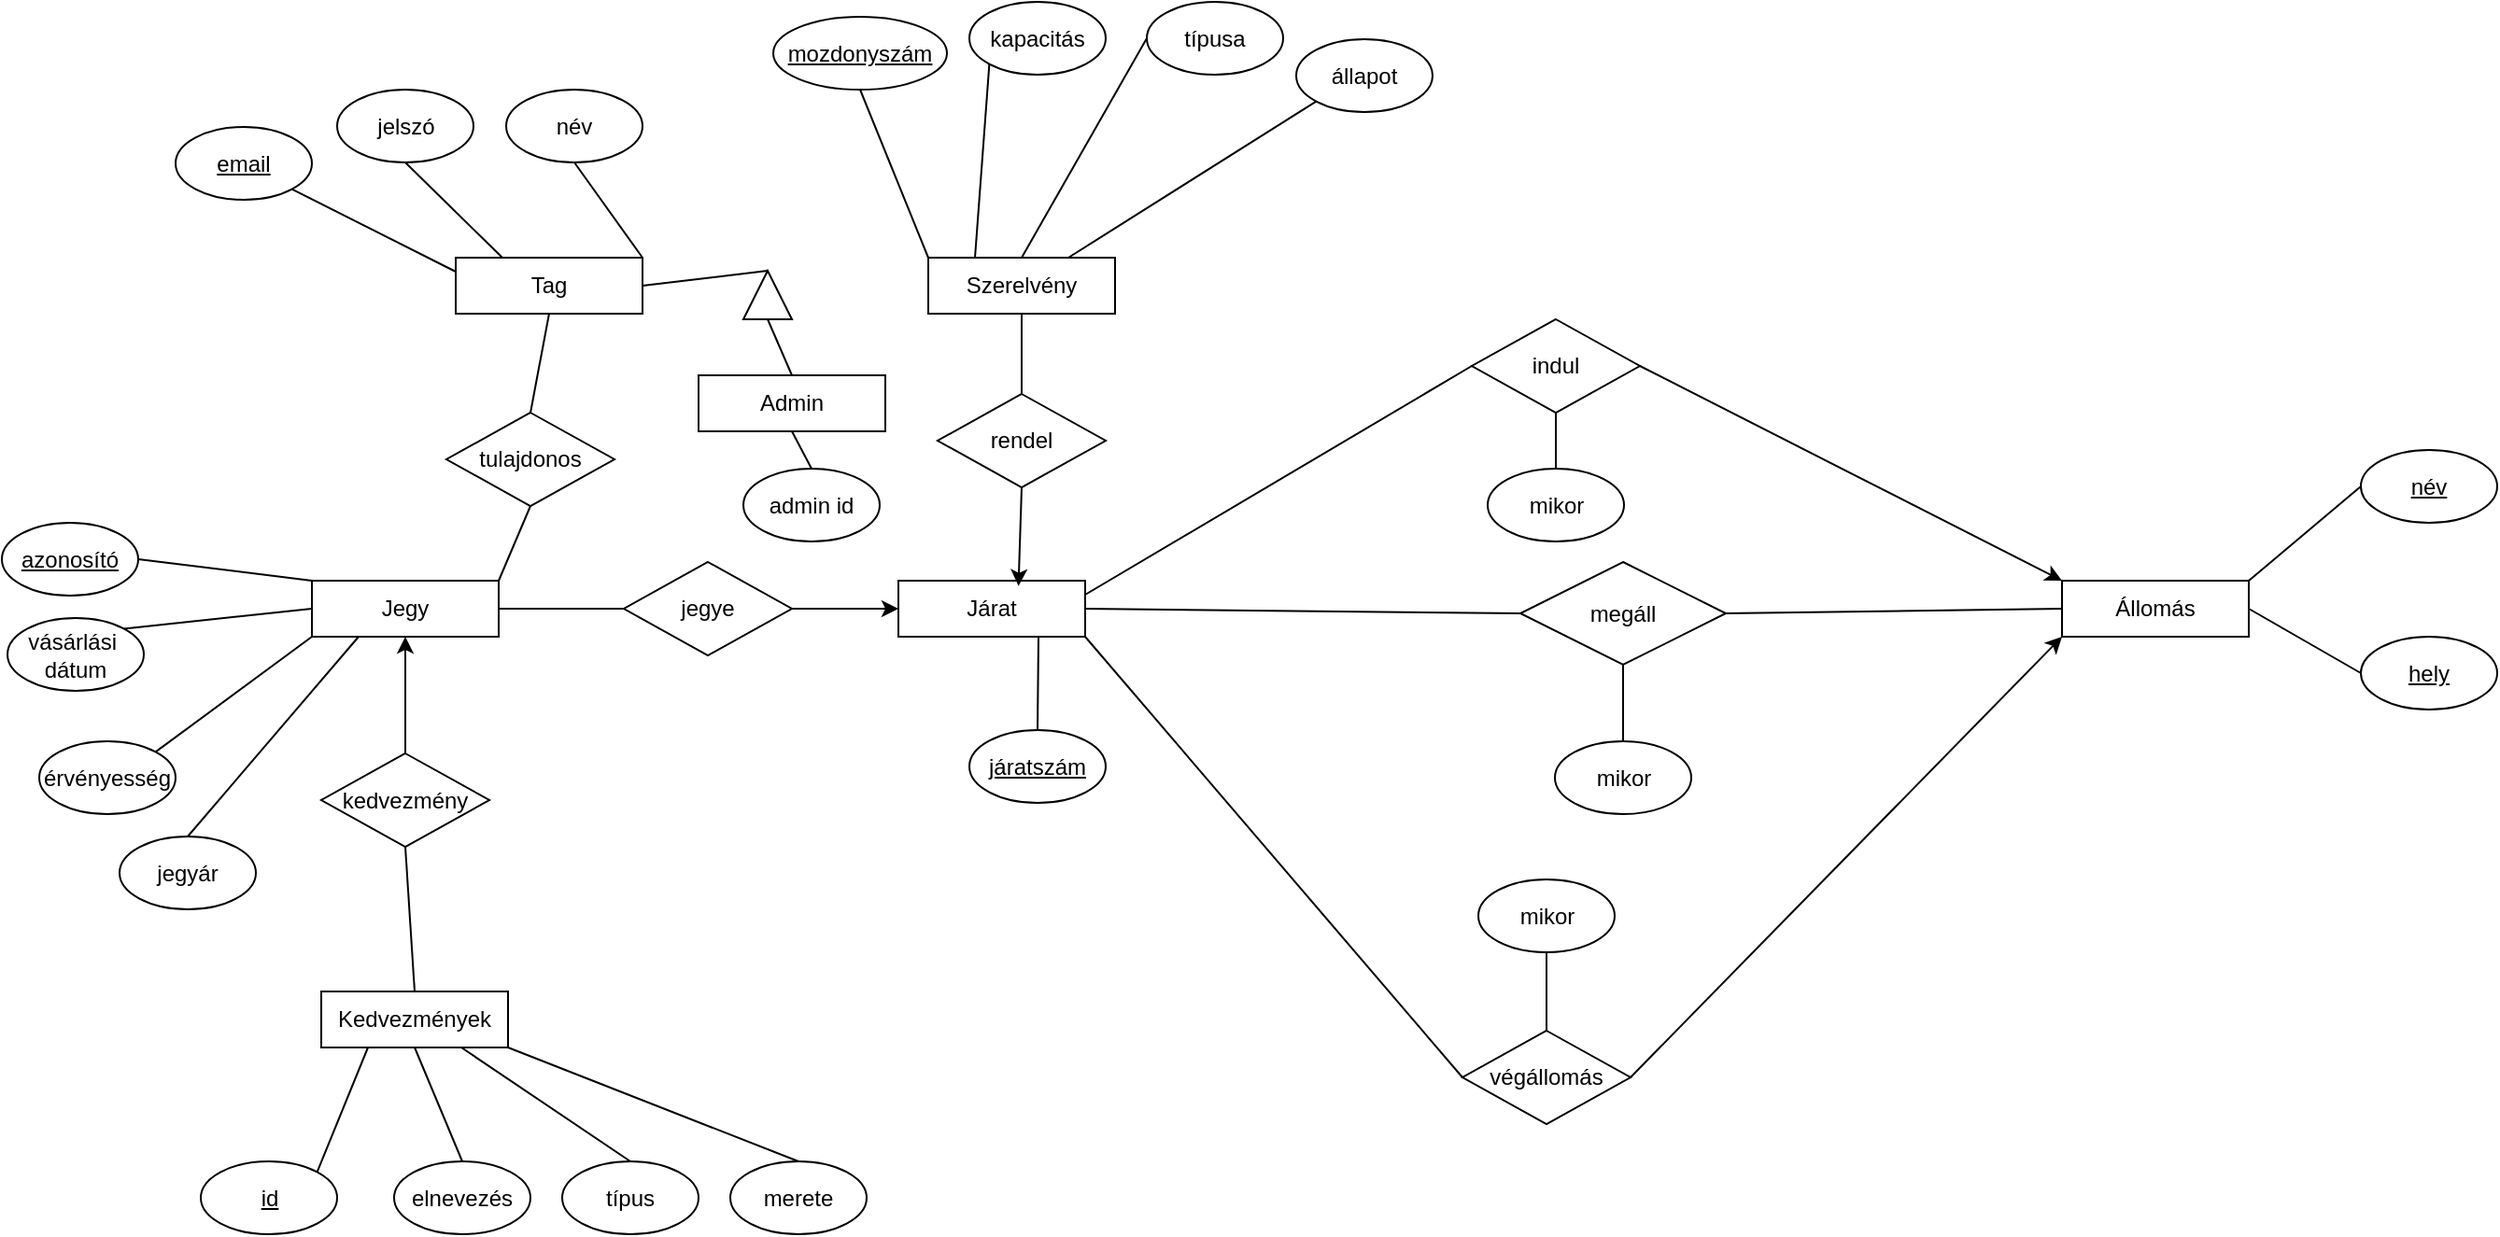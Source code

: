 <mxfile version="24.7.17">
  <diagram name="1 oldal" id="Ku8kSpyPXHSGorX3yKVs">
    <mxGraphModel dx="2261" dy="844" grid="1" gridSize="10" guides="1" tooltips="1" connect="1" arrows="1" fold="1" page="1" pageScale="1" pageWidth="827" pageHeight="1169" math="0" shadow="0">
      <root>
        <mxCell id="0" />
        <mxCell id="1" parent="0" />
        <mxCell id="ffowKbURBQ_B1bzKh_Tq-7" value="Állomás" style="rounded=0;whiteSpace=wrap;html=1;strokeColor=default;align=center;verticalAlign=middle;fontFamily=Helvetica;fontSize=12;fontColor=default;fillColor=default;" parent="1" vertex="1">
          <mxGeometry x="690" y="460" width="100" height="30" as="geometry" />
        </mxCell>
        <mxCell id="ffowKbURBQ_B1bzKh_Tq-24" value="&lt;u&gt;név&lt;/u&gt;" style="ellipse;whiteSpace=wrap;html=1;align=center;strokeColor=default;verticalAlign=middle;fontFamily=Helvetica;fontSize=12;fontColor=default;fillColor=default;" parent="1" vertex="1">
          <mxGeometry x="850" y="390" width="73" height="39" as="geometry" />
        </mxCell>
        <mxCell id="ffowKbURBQ_B1bzKh_Tq-26" value="hely" style="ellipse;whiteSpace=wrap;html=1;align=center;strokeColor=default;verticalAlign=middle;fontFamily=Helvetica;fontSize=12;fontColor=default;fillColor=default;fontStyle=4" parent="1" vertex="1">
          <mxGeometry x="850" y="490" width="73" height="39" as="geometry" />
        </mxCell>
        <mxCell id="ffowKbURBQ_B1bzKh_Tq-27" value="" style="endArrow=none;html=1;rounded=0;entryX=0;entryY=0.5;entryDx=0;entryDy=0;exitX=1;exitY=0;exitDx=0;exitDy=0;strokeColor=default;align=center;verticalAlign=middle;fontFamily=Helvetica;fontSize=12;fontColor=default;fillColor=default;" parent="1" source="ffowKbURBQ_B1bzKh_Tq-7" target="ffowKbURBQ_B1bzKh_Tq-24" edge="1">
          <mxGeometry width="50" height="50" relative="1" as="geometry">
            <mxPoint x="470" y="450" as="sourcePoint" />
            <mxPoint x="520" y="400" as="targetPoint" />
          </mxGeometry>
        </mxCell>
        <mxCell id="ffowKbURBQ_B1bzKh_Tq-28" value="" style="endArrow=none;html=1;rounded=0;entryX=0;entryY=0.5;entryDx=0;entryDy=0;exitX=1;exitY=0.5;exitDx=0;exitDy=0;strokeColor=default;align=center;verticalAlign=middle;fontFamily=Helvetica;fontSize=12;fontColor=default;fillColor=default;" parent="1" source="ffowKbURBQ_B1bzKh_Tq-7" target="ffowKbURBQ_B1bzKh_Tq-26" edge="1">
          <mxGeometry width="50" height="50" relative="1" as="geometry">
            <mxPoint x="470" y="450" as="sourcePoint" />
            <mxPoint x="520" y="400" as="targetPoint" />
          </mxGeometry>
        </mxCell>
        <mxCell id="ffowKbURBQ_B1bzKh_Tq-33" value="megáll" style="shape=rhombus;perimeter=rhombusPerimeter;whiteSpace=wrap;html=1;align=center;strokeColor=default;verticalAlign=middle;fontFamily=Helvetica;fontSize=12;fontColor=default;fillColor=default;" parent="1" vertex="1">
          <mxGeometry x="400" y="450" width="110" height="55" as="geometry" />
        </mxCell>
        <mxCell id="ffowKbURBQ_B1bzKh_Tq-34" value="" style="endArrow=none;html=1;rounded=0;entryX=1;entryY=0.5;entryDx=0;entryDy=0;exitX=0;exitY=0.5;exitDx=0;exitDy=0;strokeColor=default;align=center;verticalAlign=middle;fontFamily=Helvetica;fontSize=12;fontColor=default;fillColor=default;" parent="1" source="ffowKbURBQ_B1bzKh_Tq-33" target="ffowKbURBQ_B1bzKh_Tq-52" edge="1">
          <mxGeometry width="50" height="50" relative="1" as="geometry">
            <mxPoint x="430" y="290" as="sourcePoint" />
            <mxPoint x="170" y="475" as="targetPoint" />
          </mxGeometry>
        </mxCell>
        <mxCell id="ffowKbURBQ_B1bzKh_Tq-35" value="" style="endArrow=none;html=1;rounded=0;exitX=0;exitY=0.5;exitDx=0;exitDy=0;entryX=1;entryY=0.5;entryDx=0;entryDy=0;strokeColor=default;align=center;verticalAlign=middle;fontFamily=Helvetica;fontSize=12;fontColor=default;fillColor=default;" parent="1" source="ffowKbURBQ_B1bzKh_Tq-7" target="ffowKbURBQ_B1bzKh_Tq-33" edge="1">
          <mxGeometry width="50" height="50" relative="1" as="geometry">
            <mxPoint x="430" y="290" as="sourcePoint" />
            <mxPoint x="490" y="480" as="targetPoint" />
          </mxGeometry>
        </mxCell>
        <mxCell id="ffowKbURBQ_B1bzKh_Tq-36" value="mikor" style="ellipse;whiteSpace=wrap;html=1;align=center;strokeColor=default;verticalAlign=middle;fontFamily=Helvetica;fontSize=12;fontColor=default;fillColor=default;" parent="1" vertex="1">
          <mxGeometry x="418.5" y="546" width="73" height="39" as="geometry" />
        </mxCell>
        <mxCell id="ffowKbURBQ_B1bzKh_Tq-37" value="" style="endArrow=none;html=1;rounded=0;exitX=0.5;exitY=1;exitDx=0;exitDy=0;entryX=0.5;entryY=0;entryDx=0;entryDy=0;strokeColor=default;align=center;verticalAlign=middle;fontFamily=Helvetica;fontSize=12;fontColor=default;fillColor=default;" parent="1" source="ffowKbURBQ_B1bzKh_Tq-33" target="ffowKbURBQ_B1bzKh_Tq-36" edge="1">
          <mxGeometry width="50" height="50" relative="1" as="geometry">
            <mxPoint x="430" y="290" as="sourcePoint" />
            <mxPoint x="490" y="480" as="targetPoint" />
          </mxGeometry>
        </mxCell>
        <mxCell id="ffowKbURBQ_B1bzKh_Tq-52" value="Járat" style="rounded=0;whiteSpace=wrap;html=1;strokeColor=default;align=center;verticalAlign=middle;fontFamily=Helvetica;fontSize=12;fontColor=default;fillColor=default;" parent="1" vertex="1">
          <mxGeometry x="67" y="460" width="100" height="30" as="geometry" />
        </mxCell>
        <mxCell id="ffowKbURBQ_B1bzKh_Tq-53" value="&lt;u&gt;járatszám&lt;/u&gt;" style="ellipse;whiteSpace=wrap;html=1;align=center;strokeColor=default;verticalAlign=middle;fontFamily=Helvetica;fontSize=12;fontColor=default;fillColor=default;" parent="1" vertex="1">
          <mxGeometry x="105" y="540" width="73" height="39" as="geometry" />
        </mxCell>
        <mxCell id="ffowKbURBQ_B1bzKh_Tq-59" value="" style="endArrow=none;html=1;rounded=0;exitX=0.75;exitY=1;exitDx=0;exitDy=0;entryX=0.5;entryY=0;entryDx=0;entryDy=0;strokeColor=default;align=center;verticalAlign=middle;fontFamily=Helvetica;fontSize=12;fontColor=default;fillColor=default;" parent="1" source="ffowKbURBQ_B1bzKh_Tq-52" target="ffowKbURBQ_B1bzKh_Tq-53" edge="1">
          <mxGeometry width="50" height="50" relative="1" as="geometry">
            <mxPoint x="-21" y="420" as="sourcePoint" />
            <mxPoint x="29" y="630" as="targetPoint" />
          </mxGeometry>
        </mxCell>
        <mxCell id="ffowKbURBQ_B1bzKh_Tq-62" value="" style="endArrow=none;html=1;rounded=0;entryX=0.5;entryY=0;entryDx=0;entryDy=0;exitX=0.5;exitY=1;exitDx=0;exitDy=0;strokeColor=default;align=center;verticalAlign=middle;fontFamily=Helvetica;fontSize=12;fontColor=default;fillColor=default;" parent="1" source="ffowKbURBQ_B1bzKh_Tq-88" target="24KYn_mb2bUi-oEfHAs6-34" edge="1">
          <mxGeometry width="50" height="50" relative="1" as="geometry">
            <mxPoint x="-422.5" y="617.5" as="sourcePoint" />
            <mxPoint x="230.792" y="665.657" as="targetPoint" />
          </mxGeometry>
        </mxCell>
        <mxCell id="ffowKbURBQ_B1bzKh_Tq-69" value="Tag" style="rounded=0;whiteSpace=wrap;html=1;strokeColor=default;align=center;verticalAlign=middle;fontFamily=Helvetica;fontSize=12;fontColor=default;fillColor=default;" parent="1" vertex="1">
          <mxGeometry x="-170" y="287" width="100" height="30" as="geometry" />
        </mxCell>
        <mxCell id="ffowKbURBQ_B1bzKh_Tq-71" value="név" style="ellipse;whiteSpace=wrap;html=1;align=center;strokeColor=default;verticalAlign=middle;fontFamily=Helvetica;fontSize=12;fontColor=default;fillColor=default;" parent="1" vertex="1">
          <mxGeometry x="-143" y="197" width="73" height="39" as="geometry" />
        </mxCell>
        <mxCell id="ffowKbURBQ_B1bzKh_Tq-72" value="jelszó" style="ellipse;whiteSpace=wrap;html=1;align=center;strokeColor=default;verticalAlign=middle;fontFamily=Helvetica;fontSize=12;fontColor=default;fillColor=default;" parent="1" vertex="1">
          <mxGeometry x="-233.5" y="197" width="73" height="39" as="geometry" />
        </mxCell>
        <mxCell id="ffowKbURBQ_B1bzKh_Tq-73" value="email" style="ellipse;whiteSpace=wrap;html=1;align=center;fontStyle=4;strokeColor=default;verticalAlign=middle;fontFamily=Helvetica;fontSize=12;fontColor=default;fillColor=default;" parent="1" vertex="1">
          <mxGeometry x="-320" y="217" width="73" height="39" as="geometry" />
        </mxCell>
        <mxCell id="ffowKbURBQ_B1bzKh_Tq-74" value="" style="endArrow=none;html=1;rounded=0;entryX=1;entryY=1;entryDx=0;entryDy=0;exitX=0;exitY=0.25;exitDx=0;exitDy=0;strokeColor=default;align=center;verticalAlign=middle;fontFamily=Helvetica;fontSize=12;fontColor=default;fillColor=default;" parent="1" source="ffowKbURBQ_B1bzKh_Tq-69" target="ffowKbURBQ_B1bzKh_Tq-73" edge="1">
          <mxGeometry width="50" height="50" relative="1" as="geometry">
            <mxPoint x="100" y="477" as="sourcePoint" />
            <mxPoint x="190" y="587" as="targetPoint" />
          </mxGeometry>
        </mxCell>
        <mxCell id="ffowKbURBQ_B1bzKh_Tq-75" value="" style="endArrow=none;html=1;rounded=0;entryX=0.5;entryY=1;entryDx=0;entryDy=0;exitX=0.25;exitY=0;exitDx=0;exitDy=0;strokeColor=default;align=center;verticalAlign=middle;fontFamily=Helvetica;fontSize=12;fontColor=default;fillColor=default;" parent="1" source="ffowKbURBQ_B1bzKh_Tq-69" target="ffowKbURBQ_B1bzKh_Tq-72" edge="1">
          <mxGeometry width="50" height="50" relative="1" as="geometry">
            <mxPoint x="100" y="477" as="sourcePoint" />
            <mxPoint x="190" y="587" as="targetPoint" />
          </mxGeometry>
        </mxCell>
        <mxCell id="ffowKbURBQ_B1bzKh_Tq-76" value="" style="endArrow=none;html=1;rounded=0;entryX=0.5;entryY=1;entryDx=0;entryDy=0;exitX=1;exitY=0;exitDx=0;exitDy=0;strokeColor=default;align=center;verticalAlign=middle;fontFamily=Helvetica;fontSize=12;fontColor=default;fillColor=default;" parent="1" source="ffowKbURBQ_B1bzKh_Tq-69" target="ffowKbURBQ_B1bzKh_Tq-71" edge="1">
          <mxGeometry width="50" height="50" relative="1" as="geometry">
            <mxPoint x="270" y="-57" as="sourcePoint" />
            <mxPoint x="360" y="53" as="targetPoint" />
          </mxGeometry>
        </mxCell>
        <mxCell id="ffowKbURBQ_B1bzKh_Tq-87" value="" style="endArrow=classic;html=1;rounded=0;entryX=0;entryY=0;entryDx=0;entryDy=0;exitX=1;exitY=0.5;exitDx=0;exitDy=0;strokeColor=default;align=center;verticalAlign=middle;fontFamily=Helvetica;fontSize=12;fontColor=default;fillColor=default;endFill=1;" parent="1" source="ffowKbURBQ_B1bzKh_Tq-88" target="ffowKbURBQ_B1bzKh_Tq-7" edge="1">
          <mxGeometry width="50" height="50" relative="1" as="geometry">
            <mxPoint x="617.5" y="437.5" as="sourcePoint" />
            <mxPoint x="520" y="400" as="targetPoint" />
          </mxGeometry>
        </mxCell>
        <mxCell id="ffowKbURBQ_B1bzKh_Tq-88" value="indul" style="shape=rhombus;double=0;whiteSpace=wrap;html=1;align=center;perimeter=rhombusPerimeter;strokeColor=default;verticalAlign=middle;fontFamily=Helvetica;fontSize=12;fontColor=default;fillColor=default;" parent="1" vertex="1">
          <mxGeometry x="374" y="320" width="90" height="50" as="geometry" />
        </mxCell>
        <mxCell id="ffowKbURBQ_B1bzKh_Tq-90" value="" style="endArrow=none;html=1;rounded=0;exitX=0;exitY=0.5;exitDx=0;exitDy=0;entryX=1;entryY=0.25;entryDx=0;entryDy=0;strokeColor=default;align=center;verticalAlign=middle;fontFamily=Helvetica;fontSize=12;fontColor=default;fillColor=default;" parent="1" source="ffowKbURBQ_B1bzKh_Tq-88" target="ffowKbURBQ_B1bzKh_Tq-52" edge="1">
          <mxGeometry width="50" height="50" relative="1" as="geometry">
            <mxPoint x="470" y="450" as="sourcePoint" />
            <mxPoint x="190" y="470" as="targetPoint" />
          </mxGeometry>
        </mxCell>
        <mxCell id="dYvd4RxNbd3b-FvLctLH-27" value="jegyár" style="ellipse;whiteSpace=wrap;html=1;align=center;fontStyle=0;strokeColor=default;verticalAlign=middle;fontFamily=Helvetica;fontSize=12;fontColor=default;fillColor=default;" parent="1" vertex="1">
          <mxGeometry x="-350" y="597" width="73" height="39" as="geometry" />
        </mxCell>
        <mxCell id="dYvd4RxNbd3b-FvLctLH-28" value="" style="endArrow=none;html=1;rounded=0;strokeColor=default;align=center;verticalAlign=middle;fontFamily=Helvetica;fontSize=12;fontColor=default;fillColor=default;exitX=0.25;exitY=1;exitDx=0;exitDy=0;entryX=0.5;entryY=0;entryDx=0;entryDy=0;" parent="1" source="dYvd4RxNbd3b-FvLctLH-45" target="dYvd4RxNbd3b-FvLctLH-27" edge="1">
          <mxGeometry width="50" height="50" relative="1" as="geometry">
            <mxPoint x="180" y="540" as="sourcePoint" />
            <mxPoint x="-160" y="580" as="targetPoint" />
          </mxGeometry>
        </mxCell>
        <mxCell id="dYvd4RxNbd3b-FvLctLH-45" value="Jegy" style="rounded=0;whiteSpace=wrap;html=1;strokeColor=default;align=center;verticalAlign=middle;fontFamily=Helvetica;fontSize=12;fontColor=default;fillColor=default;" parent="1" vertex="1">
          <mxGeometry x="-247" y="460" width="100" height="30" as="geometry" />
        </mxCell>
        <mxCell id="dYvd4RxNbd3b-FvLctLH-46" value="jegye" style="shape=rhombus;double=0;whiteSpace=wrap;html=1;align=center;perimeter=rhombusPerimeter;strokeColor=default;verticalAlign=middle;fontFamily=Helvetica;fontSize=12;fontColor=default;fillColor=default;" parent="1" vertex="1">
          <mxGeometry x="-80" y="450" width="90" height="50" as="geometry" />
        </mxCell>
        <mxCell id="dYvd4RxNbd3b-FvLctLH-47" value="" style="endArrow=none;html=1;rounded=0;exitX=0;exitY=0.5;exitDx=0;exitDy=0;entryX=1;entryY=0.5;entryDx=0;entryDy=0;strokeColor=default;align=center;verticalAlign=middle;fontFamily=Helvetica;fontSize=12;fontColor=default;fillColor=default;endFill=0;startArrow=classic;startFill=1;" parent="1" source="ffowKbURBQ_B1bzKh_Tq-52" target="dYvd4RxNbd3b-FvLctLH-46" edge="1">
          <mxGeometry width="50" height="50" relative="1" as="geometry">
            <mxPoint x="-21" y="420" as="sourcePoint" />
            <mxPoint x="29" y="630" as="targetPoint" />
          </mxGeometry>
        </mxCell>
        <mxCell id="dYvd4RxNbd3b-FvLctLH-48" value="" style="endArrow=none;html=1;rounded=0;entryX=1;entryY=0.5;entryDx=0;entryDy=0;strokeColor=default;align=center;verticalAlign=middle;fontFamily=Helvetica;fontSize=12;fontColor=default;fillColor=default;endFill=0;exitX=0;exitY=0.5;exitDx=0;exitDy=0;" parent="1" source="dYvd4RxNbd3b-FvLctLH-46" target="dYvd4RxNbd3b-FvLctLH-45" edge="1">
          <mxGeometry width="50" height="50" relative="1" as="geometry">
            <mxPoint x="-100" y="530" as="sourcePoint" />
            <mxPoint x="29" y="630" as="targetPoint" />
          </mxGeometry>
        </mxCell>
        <mxCell id="dYvd4RxNbd3b-FvLctLH-49" value="vásárlási&amp;nbsp; dátum" style="ellipse;whiteSpace=wrap;html=1;align=center;fontStyle=0;strokeColor=default;verticalAlign=middle;fontFamily=Helvetica;fontSize=12;fontColor=default;fillColor=default;" parent="1" vertex="1">
          <mxGeometry x="-410" y="480" width="73" height="39" as="geometry" />
        </mxCell>
        <mxCell id="dYvd4RxNbd3b-FvLctLH-50" value="" style="endArrow=none;html=1;rounded=0;entryX=1;entryY=0;entryDx=0;entryDy=0;strokeColor=default;align=center;verticalAlign=middle;fontFamily=Helvetica;fontSize=12;fontColor=default;fillColor=default;exitX=0;exitY=0.5;exitDx=0;exitDy=0;" parent="1" source="dYvd4RxNbd3b-FvLctLH-45" target="dYvd4RxNbd3b-FvLctLH-49" edge="1">
          <mxGeometry width="50" height="50" relative="1" as="geometry">
            <mxPoint x="180" y="540" as="sourcePoint" />
            <mxPoint x="29" y="370" as="targetPoint" />
          </mxGeometry>
        </mxCell>
        <mxCell id="dYvd4RxNbd3b-FvLctLH-52" value="tulajdonos" style="shape=rhombus;double=0;whiteSpace=wrap;html=1;align=center;perimeter=rhombusPerimeter;strokeColor=default;verticalAlign=middle;fontFamily=Helvetica;fontSize=12;fontColor=default;fillColor=default;" parent="1" vertex="1">
          <mxGeometry x="-175" y="370" width="90" height="50" as="geometry" />
        </mxCell>
        <mxCell id="dYvd4RxNbd3b-FvLctLH-53" value="" style="endArrow=none;html=1;rounded=0;strokeColor=default;align=center;verticalAlign=middle;fontFamily=Helvetica;fontSize=12;fontColor=default;fillColor=default;exitX=0.5;exitY=1;exitDx=0;exitDy=0;entryX=0.5;entryY=0;entryDx=0;entryDy=0;" parent="1" source="ffowKbURBQ_B1bzKh_Tq-69" target="dYvd4RxNbd3b-FvLctLH-52" edge="1">
          <mxGeometry width="50" height="50" relative="1" as="geometry">
            <mxPoint x="-100" y="325" as="sourcePoint" />
            <mxPoint x="-96" y="400" as="targetPoint" />
          </mxGeometry>
        </mxCell>
        <mxCell id="dYvd4RxNbd3b-FvLctLH-55" value="" style="endArrow=none;html=1;rounded=0;strokeColor=default;align=center;verticalAlign=middle;fontFamily=Helvetica;fontSize=12;fontColor=default;fillColor=default;exitX=0.5;exitY=1;exitDx=0;exitDy=0;entryX=1;entryY=0;entryDx=0;entryDy=0;" parent="1" source="dYvd4RxNbd3b-FvLctLH-52" target="dYvd4RxNbd3b-FvLctLH-45" edge="1">
          <mxGeometry width="50" height="50" relative="1" as="geometry">
            <mxPoint x="180" y="540" as="sourcePoint" />
            <mxPoint x="-150" y="450" as="targetPoint" />
          </mxGeometry>
        </mxCell>
        <mxCell id="Hw2ExFo7dfS4FIYOcVDi-1" value="azonosító" style="ellipse;whiteSpace=wrap;html=1;align=center;fontStyle=4;strokeColor=default;verticalAlign=middle;fontFamily=Helvetica;fontSize=12;fontColor=default;fillColor=default;" parent="1" vertex="1">
          <mxGeometry x="-413" y="429" width="73" height="39" as="geometry" />
        </mxCell>
        <mxCell id="Hw2ExFo7dfS4FIYOcVDi-2" value="" style="endArrow=none;html=1;rounded=0;entryX=1;entryY=0.5;entryDx=0;entryDy=0;strokeColor=default;align=center;verticalAlign=middle;fontFamily=Helvetica;fontSize=12;fontColor=default;fillColor=default;exitX=0;exitY=0;exitDx=0;exitDy=0;" parent="1" source="dYvd4RxNbd3b-FvLctLH-45" target="Hw2ExFo7dfS4FIYOcVDi-1" edge="1">
          <mxGeometry width="50" height="50" relative="1" as="geometry">
            <mxPoint x="180" y="540" as="sourcePoint" />
            <mxPoint x="29" y="370" as="targetPoint" />
          </mxGeometry>
        </mxCell>
        <mxCell id="24KYn_mb2bUi-oEfHAs6-1" value="Szerelvény" style="rounded=0;whiteSpace=wrap;html=1;strokeColor=default;align=center;verticalAlign=middle;fontFamily=Helvetica;fontSize=12;fontColor=default;fillColor=default;" vertex="1" parent="1">
          <mxGeometry x="83" y="287" width="100" height="30" as="geometry" />
        </mxCell>
        <mxCell id="24KYn_mb2bUi-oEfHAs6-2" value="mozdonyszám" style="ellipse;whiteSpace=wrap;html=1;align=center;strokeColor=default;verticalAlign=middle;fontFamily=Helvetica;fontSize=12;fontColor=default;fillColor=default;fontStyle=4" vertex="1" parent="1">
          <mxGeometry y="158" width="93" height="39" as="geometry" />
        </mxCell>
        <mxCell id="24KYn_mb2bUi-oEfHAs6-3" value="kapacitás" style="ellipse;whiteSpace=wrap;html=1;align=center;strokeColor=default;verticalAlign=middle;fontFamily=Helvetica;fontSize=12;fontColor=default;fillColor=default;" vertex="1" parent="1">
          <mxGeometry x="105" y="150" width="73" height="39" as="geometry" />
        </mxCell>
        <mxCell id="24KYn_mb2bUi-oEfHAs6-5" value="Kedvezmények" style="rounded=0;whiteSpace=wrap;html=1;strokeColor=default;align=center;verticalAlign=middle;fontFamily=Helvetica;fontSize=12;fontColor=default;fillColor=default;" vertex="1" parent="1">
          <mxGeometry x="-242" y="680" width="100" height="30" as="geometry" />
        </mxCell>
        <mxCell id="24KYn_mb2bUi-oEfHAs6-8" value="id" style="ellipse;whiteSpace=wrap;html=1;align=center;strokeColor=default;verticalAlign=middle;fontFamily=Helvetica;fontSize=12;fontColor=default;fillColor=default;fontStyle=4" vertex="1" parent="1">
          <mxGeometry x="-306.5" y="771" width="73" height="39" as="geometry" />
        </mxCell>
        <mxCell id="24KYn_mb2bUi-oEfHAs6-10" value="típus" style="ellipse;whiteSpace=wrap;html=1;align=center;strokeColor=default;verticalAlign=middle;fontFamily=Helvetica;fontSize=12;fontColor=default;fillColor=default;" vertex="1" parent="1">
          <mxGeometry x="-113" y="771" width="73" height="39" as="geometry" />
        </mxCell>
        <mxCell id="24KYn_mb2bUi-oEfHAs6-11" value="elnevezés" style="ellipse;whiteSpace=wrap;html=1;align=center;strokeColor=default;verticalAlign=middle;fontFamily=Helvetica;fontSize=12;fontColor=default;fillColor=default;" vertex="1" parent="1">
          <mxGeometry x="-203" y="771" width="73" height="39" as="geometry" />
        </mxCell>
        <mxCell id="24KYn_mb2bUi-oEfHAs6-12" value="merete" style="ellipse;whiteSpace=wrap;html=1;align=center;strokeColor=default;verticalAlign=middle;fontFamily=Helvetica;fontSize=12;fontColor=default;fillColor=default;" vertex="1" parent="1">
          <mxGeometry x="-23" y="771" width="73" height="39" as="geometry" />
        </mxCell>
        <mxCell id="24KYn_mb2bUi-oEfHAs6-13" value="" style="endArrow=none;html=1;rounded=0;entryX=1;entryY=0;entryDx=0;entryDy=0;exitX=0.25;exitY=1;exitDx=0;exitDy=0;strokeColor=default;align=center;verticalAlign=middle;fontFamily=Helvetica;fontSize=12;fontColor=default;fillColor=default;" edge="1" parent="1" source="24KYn_mb2bUi-oEfHAs6-5" target="24KYn_mb2bUi-oEfHAs6-8">
          <mxGeometry width="50" height="50" relative="1" as="geometry">
            <mxPoint x="-1125.5" y="588.5" as="sourcePoint" />
            <mxPoint x="-1208.5" y="608.5" as="targetPoint" />
          </mxGeometry>
        </mxCell>
        <mxCell id="24KYn_mb2bUi-oEfHAs6-15" value="" style="endArrow=none;html=1;rounded=0;entryX=0.5;entryY=0;entryDx=0;entryDy=0;exitX=0.5;exitY=1;exitDx=0;exitDy=0;strokeColor=default;align=center;verticalAlign=middle;fontFamily=Helvetica;fontSize=12;fontColor=default;fillColor=default;" edge="1" parent="1" source="24KYn_mb2bUi-oEfHAs6-5" target="24KYn_mb2bUi-oEfHAs6-11">
          <mxGeometry width="50" height="50" relative="1" as="geometry">
            <mxPoint x="-1125.5" y="588.5" as="sourcePoint" />
            <mxPoint x="-1208.5" y="608.5" as="targetPoint" />
          </mxGeometry>
        </mxCell>
        <mxCell id="24KYn_mb2bUi-oEfHAs6-16" value="" style="endArrow=none;html=1;rounded=0;entryX=0.5;entryY=0;entryDx=0;entryDy=0;exitX=0.75;exitY=1;exitDx=0;exitDy=0;strokeColor=default;align=center;verticalAlign=middle;fontFamily=Helvetica;fontSize=12;fontColor=default;fillColor=default;" edge="1" parent="1" source="24KYn_mb2bUi-oEfHAs6-5" target="24KYn_mb2bUi-oEfHAs6-10">
          <mxGeometry width="50" height="50" relative="1" as="geometry">
            <mxPoint x="-1125.5" y="588.5" as="sourcePoint" />
            <mxPoint x="-1208.5" y="608.5" as="targetPoint" />
          </mxGeometry>
        </mxCell>
        <mxCell id="24KYn_mb2bUi-oEfHAs6-17" value="" style="endArrow=none;html=1;rounded=0;entryX=0.5;entryY=0;entryDx=0;entryDy=0;exitX=1;exitY=1;exitDx=0;exitDy=0;strokeColor=default;align=center;verticalAlign=middle;fontFamily=Helvetica;fontSize=12;fontColor=default;fillColor=default;" edge="1" parent="1" source="24KYn_mb2bUi-oEfHAs6-5" target="24KYn_mb2bUi-oEfHAs6-12">
          <mxGeometry width="50" height="50" relative="1" as="geometry">
            <mxPoint x="-1125.5" y="588.5" as="sourcePoint" />
            <mxPoint x="-1208.5" y="608.5" as="targetPoint" />
          </mxGeometry>
        </mxCell>
        <mxCell id="24KYn_mb2bUi-oEfHAs6-18" value="kedvezmény" style="shape=rhombus;double=0;whiteSpace=wrap;html=1;align=center;perimeter=rhombusPerimeter;strokeColor=default;verticalAlign=middle;fontFamily=Helvetica;fontSize=12;fontColor=default;fillColor=default;" vertex="1" parent="1">
          <mxGeometry x="-242" y="552.5" width="90" height="50" as="geometry" />
        </mxCell>
        <mxCell id="24KYn_mb2bUi-oEfHAs6-19" value="" style="endArrow=none;html=1;rounded=0;entryX=0.5;entryY=0;entryDx=0;entryDy=0;strokeColor=default;align=center;verticalAlign=middle;fontFamily=Helvetica;fontSize=12;fontColor=default;fillColor=default;endFill=0;exitX=0.5;exitY=1;exitDx=0;exitDy=0;" edge="1" parent="1" source="24KYn_mb2bUi-oEfHAs6-18" target="24KYn_mb2bUi-oEfHAs6-5">
          <mxGeometry width="50" height="50" relative="1" as="geometry">
            <mxPoint x="-100" y="530" as="sourcePoint" />
            <mxPoint x="29" y="630" as="targetPoint" />
          </mxGeometry>
        </mxCell>
        <mxCell id="24KYn_mb2bUi-oEfHAs6-20" value="" style="endArrow=none;html=1;rounded=0;exitX=0.5;exitY=1;exitDx=0;exitDy=0;entryX=0.5;entryY=0;entryDx=0;entryDy=0;strokeColor=default;align=center;verticalAlign=middle;fontFamily=Helvetica;fontSize=12;fontColor=default;fillColor=default;endFill=0;startArrow=classic;startFill=1;" edge="1" parent="1" source="dYvd4RxNbd3b-FvLctLH-45" target="24KYn_mb2bUi-oEfHAs6-18">
          <mxGeometry width="50" height="50" relative="1" as="geometry">
            <mxPoint x="-21" y="420" as="sourcePoint" />
            <mxPoint x="29" y="630" as="targetPoint" />
          </mxGeometry>
        </mxCell>
        <mxCell id="24KYn_mb2bUi-oEfHAs6-21" value="rendel" style="shape=rhombus;double=0;whiteSpace=wrap;html=1;align=center;perimeter=rhombusPerimeter;strokeColor=default;verticalAlign=middle;fontFamily=Helvetica;fontSize=12;fontColor=default;fillColor=default;" vertex="1" parent="1">
          <mxGeometry x="88" y="360" width="90" height="50" as="geometry" />
        </mxCell>
        <mxCell id="24KYn_mb2bUi-oEfHAs6-22" value="típusa" style="ellipse;whiteSpace=wrap;html=1;align=center;strokeColor=default;verticalAlign=middle;fontFamily=Helvetica;fontSize=12;fontColor=default;fillColor=default;" vertex="1" parent="1">
          <mxGeometry x="200" y="150" width="73" height="39" as="geometry" />
        </mxCell>
        <mxCell id="24KYn_mb2bUi-oEfHAs6-23" value="" style="endArrow=none;html=1;rounded=0;entryX=0;entryY=0;entryDx=0;entryDy=0;exitX=0.5;exitY=1;exitDx=0;exitDy=0;strokeColor=default;align=center;verticalAlign=middle;fontFamily=Helvetica;fontSize=12;fontColor=default;fillColor=default;" edge="1" parent="1" source="24KYn_mb2bUi-oEfHAs6-2" target="24KYn_mb2bUi-oEfHAs6-1">
          <mxGeometry width="50" height="50" relative="1" as="geometry">
            <mxPoint x="-422.5" y="617.5" as="sourcePoint" />
            <mxPoint x="-505.5" y="637.5" as="targetPoint" />
          </mxGeometry>
        </mxCell>
        <mxCell id="24KYn_mb2bUi-oEfHAs6-25" value="" style="endArrow=none;html=1;rounded=0;entryX=0.25;entryY=0;entryDx=0;entryDy=0;exitX=0;exitY=1;exitDx=0;exitDy=0;strokeColor=default;align=center;verticalAlign=middle;fontFamily=Helvetica;fontSize=12;fontColor=default;fillColor=default;" edge="1" parent="1" source="24KYn_mb2bUi-oEfHAs6-3" target="24KYn_mb2bUi-oEfHAs6-1">
          <mxGeometry width="50" height="50" relative="1" as="geometry">
            <mxPoint x="-422.5" y="617.5" as="sourcePoint" />
            <mxPoint x="-505.5" y="637.5" as="targetPoint" />
          </mxGeometry>
        </mxCell>
        <mxCell id="24KYn_mb2bUi-oEfHAs6-26" value="" style="endArrow=none;html=1;rounded=0;entryX=0.5;entryY=0;entryDx=0;entryDy=0;exitX=0;exitY=0.5;exitDx=0;exitDy=0;strokeColor=default;align=center;verticalAlign=middle;fontFamily=Helvetica;fontSize=12;fontColor=default;fillColor=default;" edge="1" parent="1" source="24KYn_mb2bUi-oEfHAs6-22" target="24KYn_mb2bUi-oEfHAs6-1">
          <mxGeometry width="50" height="50" relative="1" as="geometry">
            <mxPoint x="-422.5" y="617.5" as="sourcePoint" />
            <mxPoint x="-505.5" y="637.5" as="targetPoint" />
          </mxGeometry>
        </mxCell>
        <mxCell id="24KYn_mb2bUi-oEfHAs6-28" value="" style="endArrow=classic;html=1;rounded=0;strokeColor=default;align=center;verticalAlign=middle;fontFamily=Helvetica;fontSize=12;fontColor=default;fillColor=default;exitX=0.5;exitY=1;exitDx=0;exitDy=0;entryX=0.643;entryY=0.094;entryDx=0;entryDy=0;endFill=1;entryPerimeter=0;" edge="1" parent="1" source="24KYn_mb2bUi-oEfHAs6-21" target="ffowKbURBQ_B1bzKh_Tq-52">
          <mxGeometry width="50" height="50" relative="1" as="geometry">
            <mxPoint x="180" y="540" as="sourcePoint" />
            <mxPoint x="-150" y="450" as="targetPoint" />
          </mxGeometry>
        </mxCell>
        <mxCell id="24KYn_mb2bUi-oEfHAs6-29" value="" style="endArrow=none;html=1;rounded=0;strokeColor=default;align=center;verticalAlign=middle;fontFamily=Helvetica;fontSize=12;fontColor=default;fillColor=default;exitX=0.5;exitY=1;exitDx=0;exitDy=0;entryX=0.5;entryY=0;entryDx=0;entryDy=0;" edge="1" parent="1" source="24KYn_mb2bUi-oEfHAs6-1" target="24KYn_mb2bUi-oEfHAs6-21">
          <mxGeometry width="50" height="50" relative="1" as="geometry">
            <mxPoint x="-100" y="325" as="sourcePoint" />
            <mxPoint x="-96" y="400" as="targetPoint" />
          </mxGeometry>
        </mxCell>
        <mxCell id="24KYn_mb2bUi-oEfHAs6-30" value="érvényesség" style="ellipse;whiteSpace=wrap;html=1;align=center;fontStyle=0;strokeColor=default;verticalAlign=middle;fontFamily=Helvetica;fontSize=12;fontColor=default;fillColor=default;" vertex="1" parent="1">
          <mxGeometry x="-393" y="546" width="73" height="39" as="geometry" />
        </mxCell>
        <mxCell id="24KYn_mb2bUi-oEfHAs6-31" value="" style="endArrow=none;html=1;rounded=0;strokeColor=default;align=center;verticalAlign=middle;fontFamily=Helvetica;fontSize=12;fontColor=default;fillColor=default;exitX=0;exitY=1;exitDx=0;exitDy=0;entryX=1;entryY=0;entryDx=0;entryDy=0;" edge="1" parent="1" source="dYvd4RxNbd3b-FvLctLH-45" target="24KYn_mb2bUi-oEfHAs6-30">
          <mxGeometry width="50" height="50" relative="1" as="geometry">
            <mxPoint x="180" y="540" as="sourcePoint" />
            <mxPoint x="-160" y="580" as="targetPoint" />
          </mxGeometry>
        </mxCell>
        <mxCell id="24KYn_mb2bUi-oEfHAs6-32" value="állapot" style="ellipse;whiteSpace=wrap;html=1;align=center;strokeColor=default;verticalAlign=middle;fontFamily=Helvetica;fontSize=12;fontColor=default;fillColor=default;" vertex="1" parent="1">
          <mxGeometry x="280" y="170" width="73" height="39" as="geometry" />
        </mxCell>
        <mxCell id="24KYn_mb2bUi-oEfHAs6-33" value="" style="endArrow=none;html=1;rounded=0;entryX=0.75;entryY=0;entryDx=0;entryDy=0;exitX=0;exitY=1;exitDx=0;exitDy=0;strokeColor=default;align=center;verticalAlign=middle;fontFamily=Helvetica;fontSize=12;fontColor=default;fillColor=default;" edge="1" parent="1" source="24KYn_mb2bUi-oEfHAs6-32" target="24KYn_mb2bUi-oEfHAs6-1">
          <mxGeometry width="50" height="50" relative="1" as="geometry">
            <mxPoint x="-422.5" y="617.5" as="sourcePoint" />
            <mxPoint x="-505.5" y="637.5" as="targetPoint" />
          </mxGeometry>
        </mxCell>
        <mxCell id="24KYn_mb2bUi-oEfHAs6-34" value="mikor" style="ellipse;whiteSpace=wrap;html=1;align=center;fontStyle=0;strokeColor=default;verticalAlign=middle;fontFamily=Helvetica;fontSize=12;fontColor=default;fillColor=default;" vertex="1" parent="1">
          <mxGeometry x="382.5" y="400" width="73" height="39" as="geometry" />
        </mxCell>
        <mxCell id="24KYn_mb2bUi-oEfHAs6-37" value="végállomás" style="shape=rhombus;double=0;whiteSpace=wrap;html=1;align=center;perimeter=rhombusPerimeter;strokeColor=default;verticalAlign=middle;fontFamily=Helvetica;fontSize=12;fontColor=default;fillColor=default;" vertex="1" parent="1">
          <mxGeometry x="369" y="701" width="90" height="50" as="geometry" />
        </mxCell>
        <mxCell id="24KYn_mb2bUi-oEfHAs6-40" value="mikor" style="ellipse;whiteSpace=wrap;html=1;align=center;fontStyle=0;strokeColor=default;verticalAlign=middle;fontFamily=Helvetica;fontSize=12;fontColor=default;fillColor=default;" vertex="1" parent="1">
          <mxGeometry x="377.5" y="620" width="73" height="39" as="geometry" />
        </mxCell>
        <mxCell id="24KYn_mb2bUi-oEfHAs6-42" value="" style="endArrow=none;html=1;rounded=0;entryX=0.5;entryY=0;entryDx=0;entryDy=0;exitX=0.5;exitY=1;exitDx=0;exitDy=0;strokeColor=default;align=center;verticalAlign=middle;fontFamily=Helvetica;fontSize=12;fontColor=default;fillColor=default;" edge="1" parent="1" source="24KYn_mb2bUi-oEfHAs6-40" target="24KYn_mb2bUi-oEfHAs6-37">
          <mxGeometry width="50" height="50" relative="1" as="geometry">
            <mxPoint x="-422.5" y="617.5" as="sourcePoint" />
            <mxPoint x="230.792" y="665.657" as="targetPoint" />
          </mxGeometry>
        </mxCell>
        <mxCell id="24KYn_mb2bUi-oEfHAs6-44" value="" style="endArrow=classic;html=1;rounded=0;entryX=0;entryY=1;entryDx=0;entryDy=0;exitX=1;exitY=0.5;exitDx=0;exitDy=0;strokeColor=default;align=center;verticalAlign=middle;fontFamily=Helvetica;fontSize=12;fontColor=default;fillColor=default;endFill=1;" edge="1" parent="1" source="24KYn_mb2bUi-oEfHAs6-37" target="ffowKbURBQ_B1bzKh_Tq-7">
          <mxGeometry width="50" height="50" relative="1" as="geometry">
            <mxPoint x="617.5" y="437.5" as="sourcePoint" />
            <mxPoint x="520" y="400" as="targetPoint" />
          </mxGeometry>
        </mxCell>
        <mxCell id="24KYn_mb2bUi-oEfHAs6-45" value="" style="endArrow=none;html=1;rounded=0;exitX=0;exitY=0.5;exitDx=0;exitDy=0;entryX=1;entryY=1;entryDx=0;entryDy=0;strokeColor=default;align=center;verticalAlign=middle;fontFamily=Helvetica;fontSize=12;fontColor=default;fillColor=default;" edge="1" parent="1" source="24KYn_mb2bUi-oEfHAs6-37" target="ffowKbURBQ_B1bzKh_Tq-52">
          <mxGeometry width="50" height="50" relative="1" as="geometry">
            <mxPoint x="470" y="450" as="sourcePoint" />
            <mxPoint x="190" y="470" as="targetPoint" />
          </mxGeometry>
        </mxCell>
        <mxCell id="24KYn_mb2bUi-oEfHAs6-47" value="" style="triangle;whiteSpace=wrap;html=1;rotation=-90;" vertex="1" parent="1">
          <mxGeometry x="-16" y="294" width="26" height="26" as="geometry" />
        </mxCell>
        <mxCell id="24KYn_mb2bUi-oEfHAs6-48" value="Admin" style="rounded=0;whiteSpace=wrap;html=1;strokeColor=default;align=center;verticalAlign=middle;fontFamily=Helvetica;fontSize=12;fontColor=default;fillColor=default;" vertex="1" parent="1">
          <mxGeometry x="-40" y="350" width="100" height="30" as="geometry" />
        </mxCell>
        <mxCell id="24KYn_mb2bUi-oEfHAs6-51" value="" style="endArrow=none;html=1;rounded=0;entryX=1;entryY=0.5;entryDx=0;entryDy=0;exitX=1;exitY=0.5;exitDx=0;exitDy=0;strokeColor=default;align=center;verticalAlign=middle;fontFamily=Helvetica;fontSize=12;fontColor=default;fillColor=default;" edge="1" parent="1" source="24KYn_mb2bUi-oEfHAs6-47" target="ffowKbURBQ_B1bzKh_Tq-69">
          <mxGeometry width="50" height="50" relative="1" as="geometry">
            <mxPoint x="270" y="-57" as="sourcePoint" />
            <mxPoint x="360" y="53" as="targetPoint" />
          </mxGeometry>
        </mxCell>
        <mxCell id="24KYn_mb2bUi-oEfHAs6-53" value="" style="endArrow=none;html=1;rounded=0;entryX=0;entryY=0.5;entryDx=0;entryDy=0;exitX=0.5;exitY=0;exitDx=0;exitDy=0;strokeColor=default;align=center;verticalAlign=middle;fontFamily=Helvetica;fontSize=12;fontColor=default;fillColor=default;" edge="1" parent="1" source="24KYn_mb2bUi-oEfHAs6-48" target="24KYn_mb2bUi-oEfHAs6-47">
          <mxGeometry width="50" height="50" relative="1" as="geometry">
            <mxPoint x="270" y="-57" as="sourcePoint" />
            <mxPoint x="360" y="53" as="targetPoint" />
          </mxGeometry>
        </mxCell>
        <mxCell id="24KYn_mb2bUi-oEfHAs6-62" value="admin id" style="ellipse;whiteSpace=wrap;html=1;align=center;fontStyle=0;strokeColor=default;verticalAlign=middle;fontFamily=Helvetica;fontSize=12;fontColor=default;fillColor=default;" vertex="1" parent="1">
          <mxGeometry x="-16" y="400" width="73" height="39" as="geometry" />
        </mxCell>
        <mxCell id="24KYn_mb2bUi-oEfHAs6-65" value="" style="endArrow=none;html=1;rounded=0;entryX=0.5;entryY=1;entryDx=0;entryDy=0;exitX=0.5;exitY=0;exitDx=0;exitDy=0;strokeColor=default;align=center;verticalAlign=middle;fontFamily=Helvetica;fontSize=12;fontColor=default;fillColor=default;" edge="1" parent="1" source="24KYn_mb2bUi-oEfHAs6-62" target="24KYn_mb2bUi-oEfHAs6-48">
          <mxGeometry width="50" height="50" relative="1" as="geometry">
            <mxPoint x="270" y="-57" as="sourcePoint" />
            <mxPoint x="360" y="53" as="targetPoint" />
          </mxGeometry>
        </mxCell>
      </root>
    </mxGraphModel>
  </diagram>
</mxfile>
